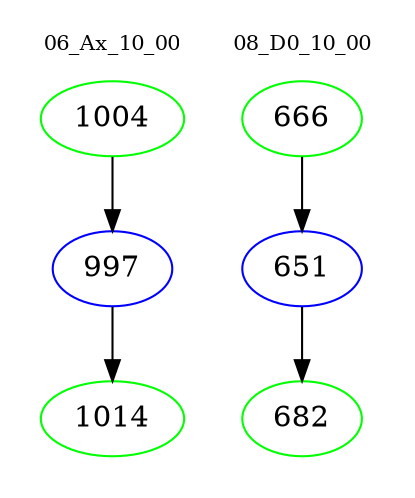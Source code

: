 digraph{
subgraph cluster_0 {
color = white
label = "06_Ax_10_00";
fontsize=10;
T0_1004 [label="1004", color="green"]
T0_1004 -> T0_997 [color="black"]
T0_997 [label="997", color="blue"]
T0_997 -> T0_1014 [color="black"]
T0_1014 [label="1014", color="green"]
}
subgraph cluster_1 {
color = white
label = "08_D0_10_00";
fontsize=10;
T1_666 [label="666", color="green"]
T1_666 -> T1_651 [color="black"]
T1_651 [label="651", color="blue"]
T1_651 -> T1_682 [color="black"]
T1_682 [label="682", color="green"]
}
}
